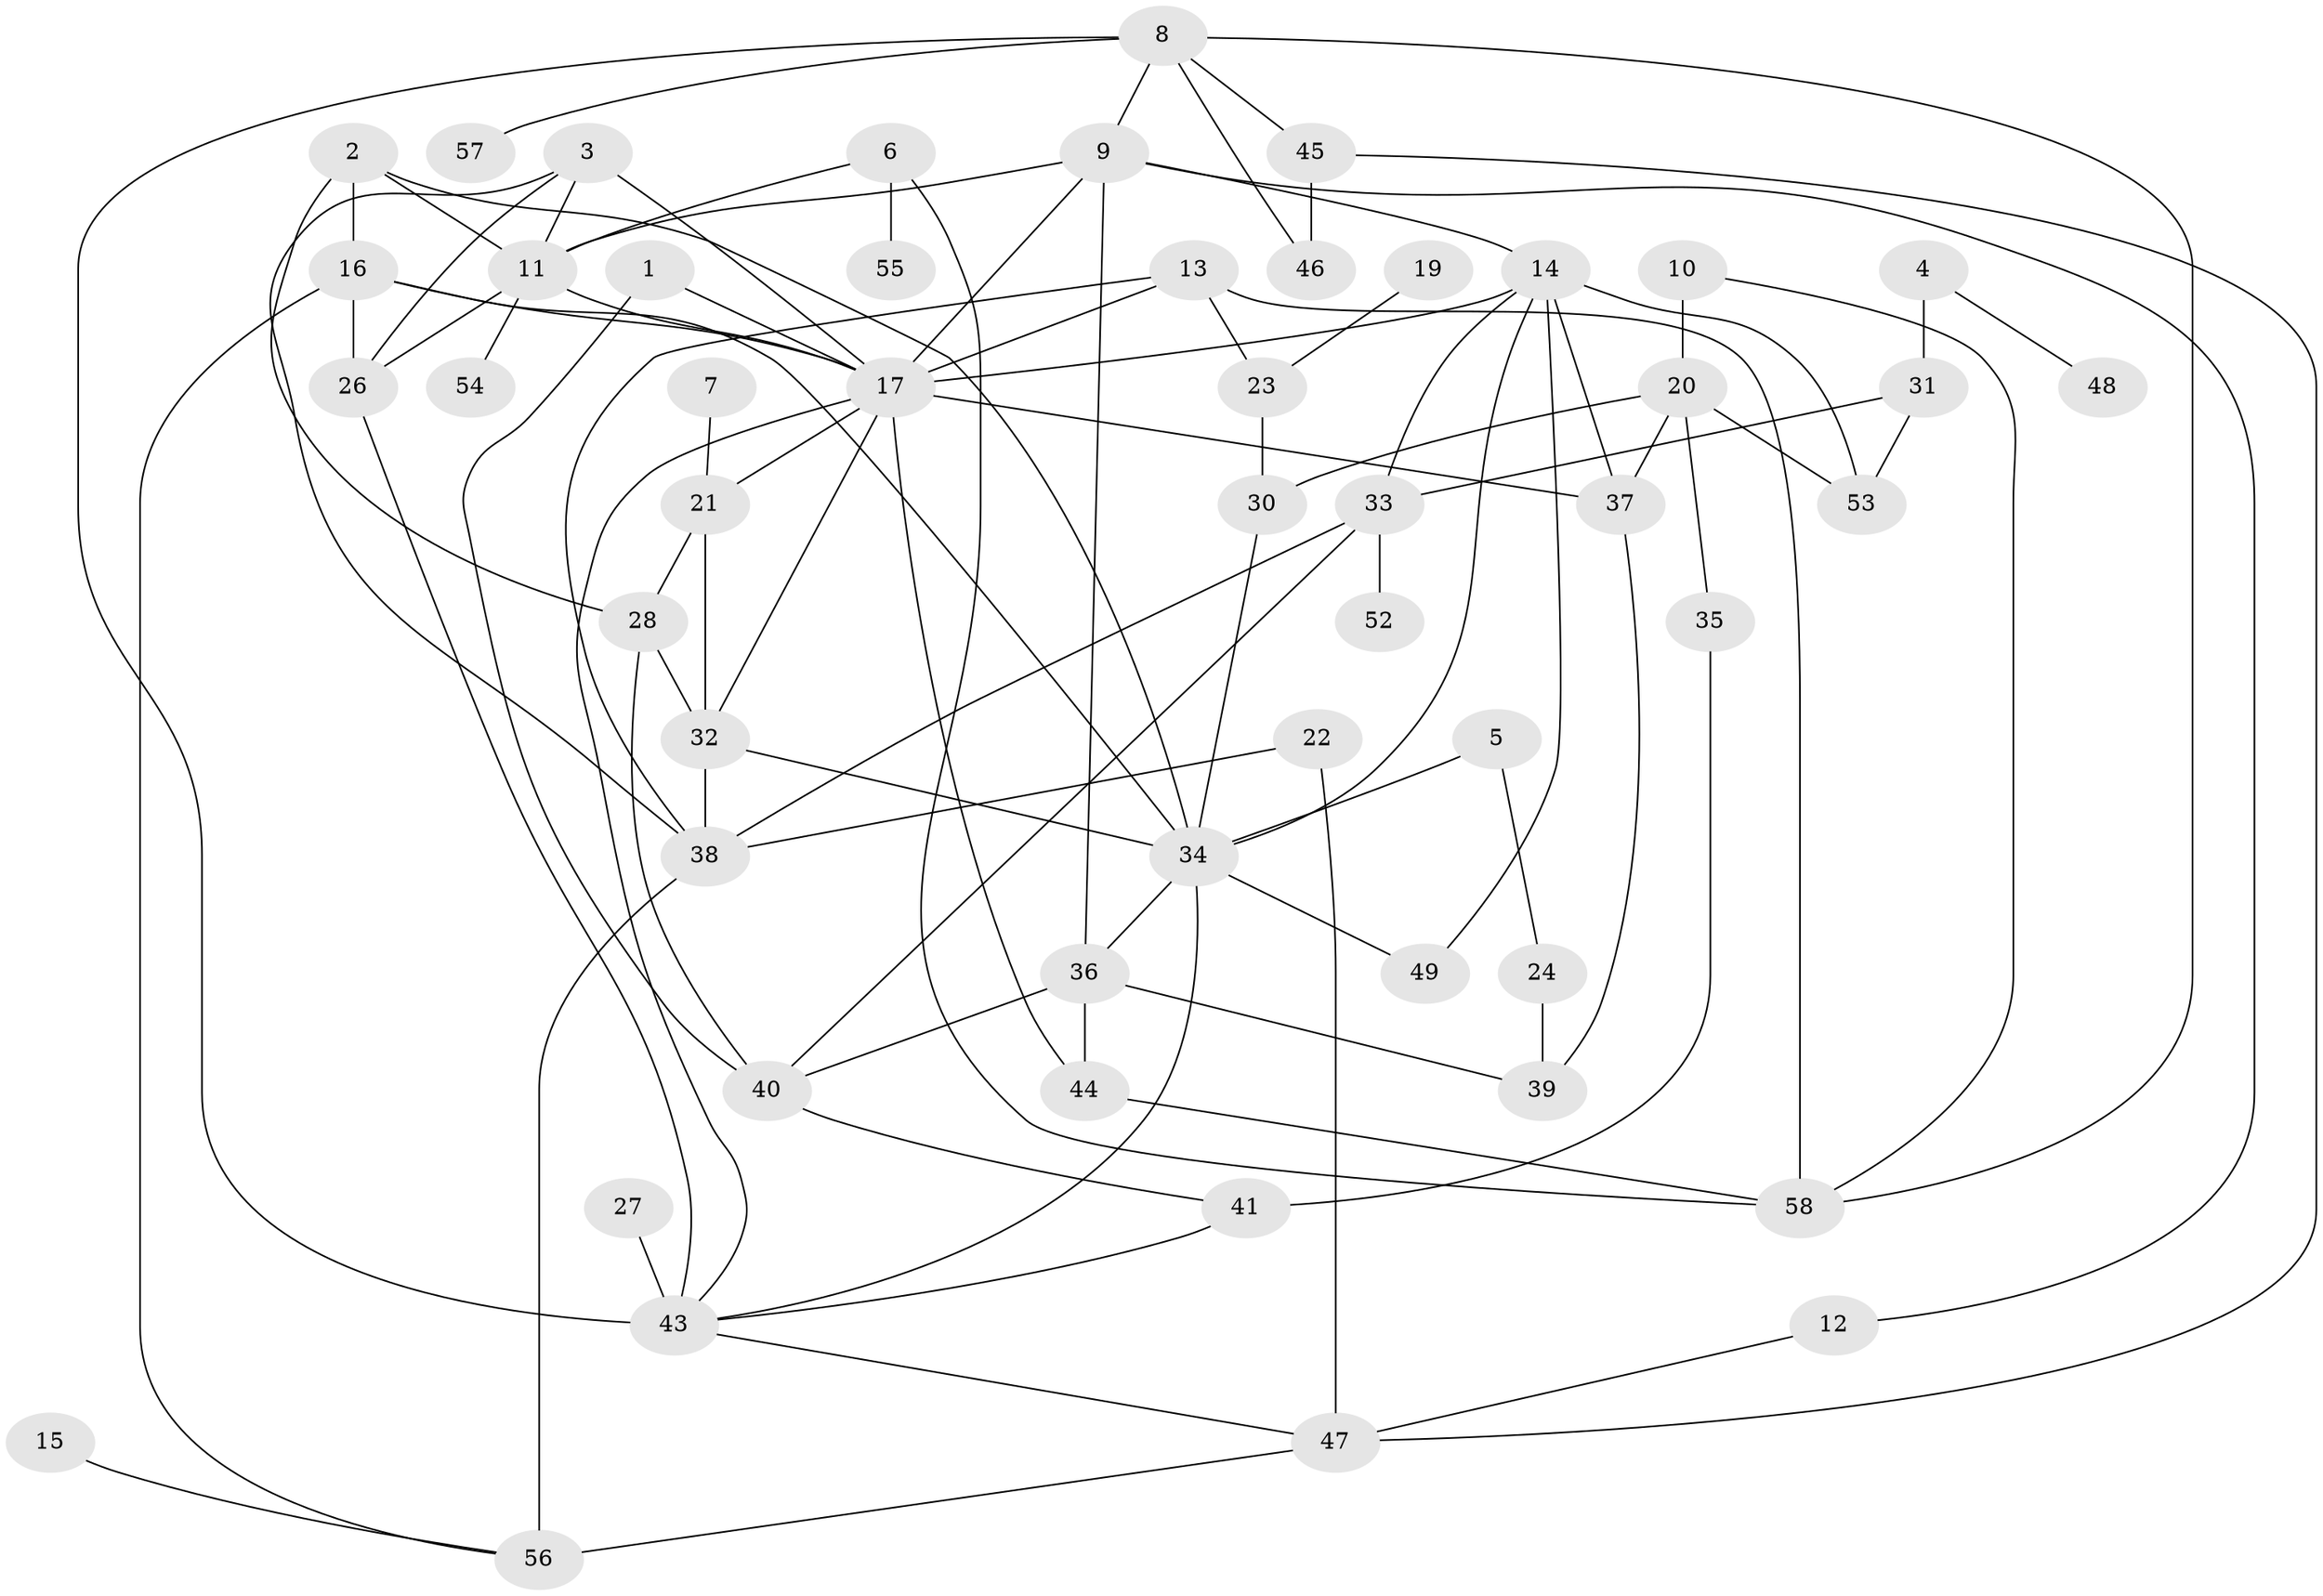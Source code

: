 // original degree distribution, {3: 0.23478260869565218, 1: 0.23478260869565218, 4: 0.16521739130434782, 2: 0.1826086956521739, 5: 0.09565217391304348, 0: 0.043478260869565216, 6: 0.017391304347826087, 7: 0.02608695652173913}
// Generated by graph-tools (version 1.1) at 2025/33/03/09/25 02:33:41]
// undirected, 52 vertices, 94 edges
graph export_dot {
graph [start="1"]
  node [color=gray90,style=filled];
  1;
  2;
  3;
  4;
  5;
  6;
  7;
  8;
  9;
  10;
  11;
  12;
  13;
  14;
  15;
  16;
  17;
  19;
  20;
  21;
  22;
  23;
  24;
  26;
  27;
  28;
  30;
  31;
  32;
  33;
  34;
  35;
  36;
  37;
  38;
  39;
  40;
  41;
  43;
  44;
  45;
  46;
  47;
  48;
  49;
  52;
  53;
  54;
  55;
  56;
  57;
  58;
  1 -- 17 [weight=1.0];
  1 -- 40 [weight=1.0];
  2 -- 11 [weight=1.0];
  2 -- 16 [weight=1.0];
  2 -- 28 [weight=1.0];
  2 -- 34 [weight=1.0];
  3 -- 11 [weight=1.0];
  3 -- 17 [weight=1.0];
  3 -- 26 [weight=1.0];
  3 -- 38 [weight=1.0];
  4 -- 31 [weight=2.0];
  4 -- 48 [weight=1.0];
  5 -- 24 [weight=1.0];
  5 -- 34 [weight=1.0];
  6 -- 11 [weight=1.0];
  6 -- 55 [weight=1.0];
  6 -- 58 [weight=1.0];
  7 -- 21 [weight=1.0];
  8 -- 9 [weight=1.0];
  8 -- 43 [weight=1.0];
  8 -- 45 [weight=1.0];
  8 -- 46 [weight=1.0];
  8 -- 57 [weight=1.0];
  8 -- 58 [weight=1.0];
  9 -- 11 [weight=1.0];
  9 -- 12 [weight=1.0];
  9 -- 14 [weight=1.0];
  9 -- 17 [weight=1.0];
  9 -- 36 [weight=2.0];
  10 -- 20 [weight=2.0];
  10 -- 58 [weight=1.0];
  11 -- 17 [weight=1.0];
  11 -- 26 [weight=1.0];
  11 -- 54 [weight=1.0];
  12 -- 47 [weight=1.0];
  13 -- 17 [weight=1.0];
  13 -- 23 [weight=1.0];
  13 -- 38 [weight=1.0];
  13 -- 58 [weight=1.0];
  14 -- 17 [weight=1.0];
  14 -- 33 [weight=1.0];
  14 -- 34 [weight=1.0];
  14 -- 37 [weight=1.0];
  14 -- 49 [weight=1.0];
  14 -- 53 [weight=1.0];
  15 -- 56 [weight=1.0];
  16 -- 17 [weight=1.0];
  16 -- 26 [weight=1.0];
  16 -- 34 [weight=1.0];
  16 -- 56 [weight=1.0];
  17 -- 21 [weight=1.0];
  17 -- 32 [weight=1.0];
  17 -- 37 [weight=2.0];
  17 -- 43 [weight=1.0];
  17 -- 44 [weight=1.0];
  19 -- 23 [weight=1.0];
  20 -- 30 [weight=1.0];
  20 -- 35 [weight=1.0];
  20 -- 37 [weight=1.0];
  20 -- 53 [weight=1.0];
  21 -- 28 [weight=1.0];
  21 -- 32 [weight=1.0];
  22 -- 38 [weight=1.0];
  22 -- 47 [weight=1.0];
  23 -- 30 [weight=1.0];
  24 -- 39 [weight=1.0];
  26 -- 43 [weight=1.0];
  27 -- 43 [weight=4.0];
  28 -- 32 [weight=2.0];
  28 -- 40 [weight=1.0];
  30 -- 34 [weight=1.0];
  31 -- 33 [weight=1.0];
  31 -- 53 [weight=1.0];
  32 -- 34 [weight=1.0];
  32 -- 38 [weight=1.0];
  33 -- 38 [weight=1.0];
  33 -- 40 [weight=1.0];
  33 -- 52 [weight=1.0];
  34 -- 36 [weight=1.0];
  34 -- 43 [weight=1.0];
  34 -- 49 [weight=1.0];
  35 -- 41 [weight=1.0];
  36 -- 39 [weight=1.0];
  36 -- 40 [weight=1.0];
  36 -- 44 [weight=1.0];
  37 -- 39 [weight=1.0];
  38 -- 56 [weight=2.0];
  40 -- 41 [weight=1.0];
  41 -- 43 [weight=1.0];
  43 -- 47 [weight=1.0];
  44 -- 58 [weight=1.0];
  45 -- 46 [weight=1.0];
  45 -- 47 [weight=1.0];
  47 -- 56 [weight=1.0];
}
